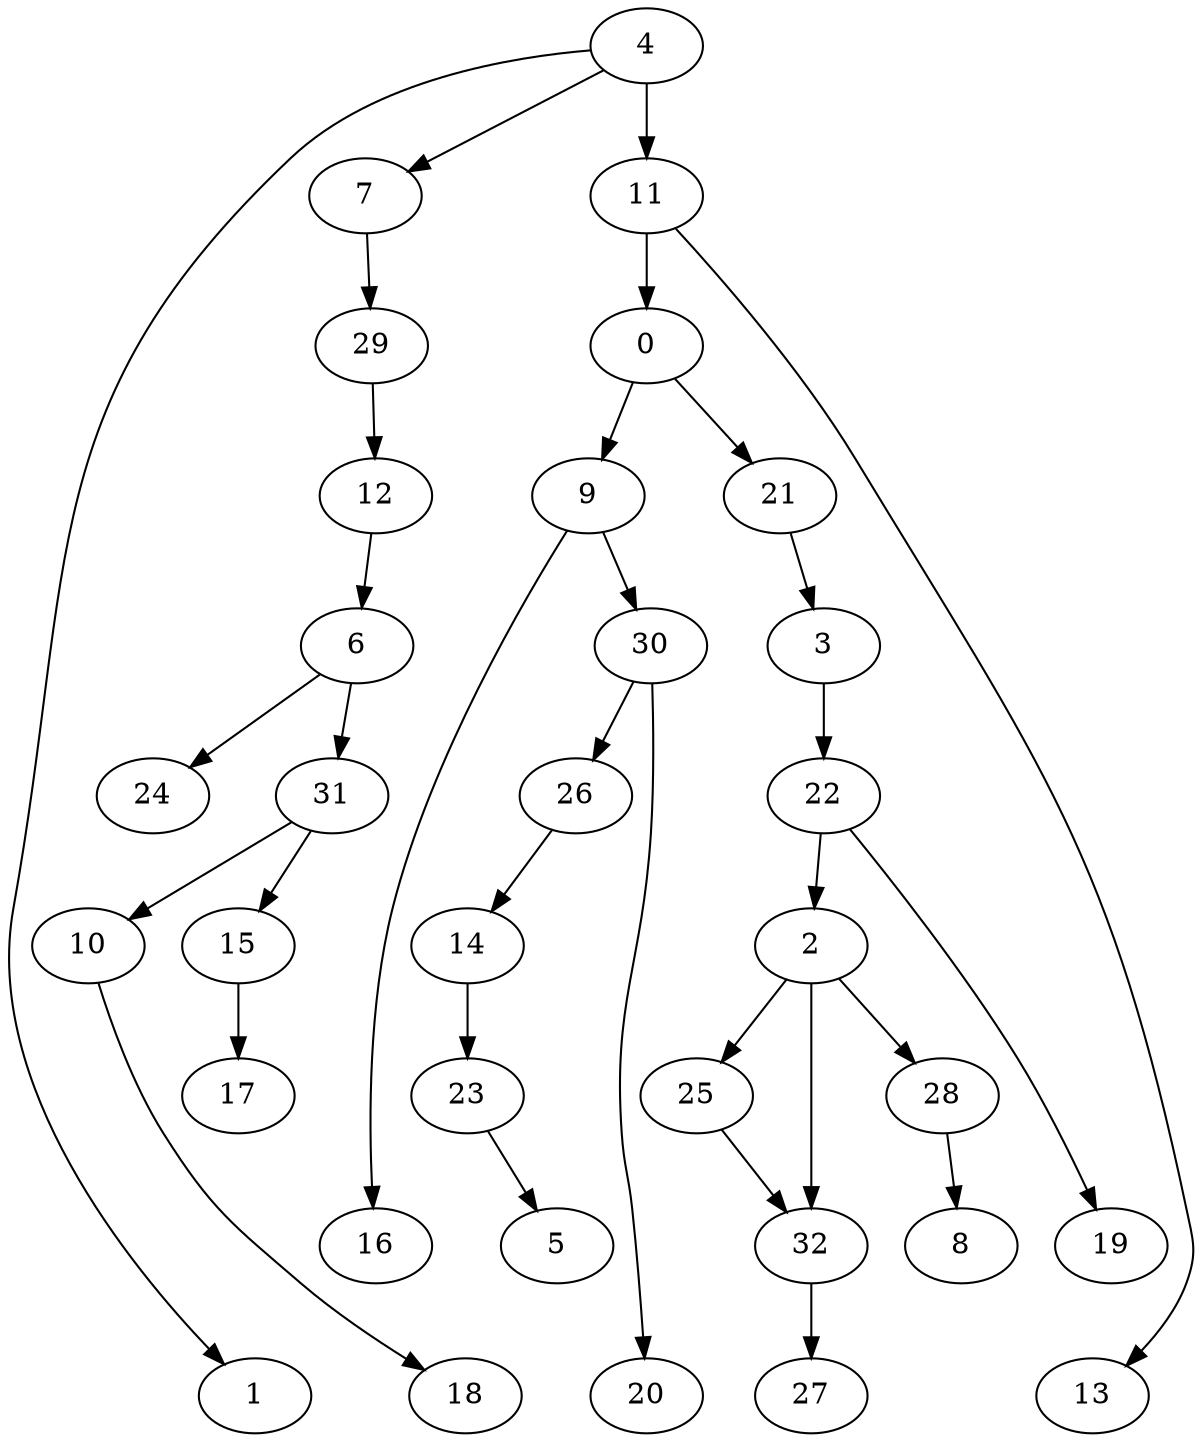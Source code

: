 digraph G {
    0;
    9;
    21;
    16;
    30;
    3;
    26;
    20;
    22;
    2;
    25;
    28;
    32;
    8;
    27;
    19;
    4;
    1;
    7;
    11;
    29;
    13;
    12;
    6;
    24;
    31;
    10;
    15;
    18;
    17;
    14;
    23;
    5;
    0 -> 9 [weight=0];
    0 -> 21 [weight=0];
    9 -> 16 [weight=0];
    9 -> 30 [weight=0];
    21 -> 3 [weight=0];
    30 -> 26 [weight=0];
    30 -> 20 [weight=0];
    3 -> 22 [weight=1];
    26 -> 14 [weight=0];
    22 -> 2 [weight=0];
    22 -> 19 [weight=0];
    2 -> 25 [weight=0];
    2 -> 28 [weight=0];
    2 -> 32 [weight=1];
    25 -> 32 [weight=0];
    28 -> 8 [weight=0];
    32 -> 27 [weight=1];
    4 -> 1 [weight=0];
    4 -> 7 [weight=0];
    4 -> 11 [weight=1];
    7 -> 29 [weight=0];
    11 -> 0 [weight=2];
    11 -> 13 [weight=0];
    29 -> 12 [weight=0];
    12 -> 6 [weight=0];
    6 -> 24 [weight=0];
    6 -> 31 [weight=0];
    31 -> 10 [weight=0];
    31 -> 15 [weight=0];
    10 -> 18 [weight=0];
    15 -> 17 [weight=0];
    14 -> 23 [weight=1];
    23 -> 5 [weight=0];
}
